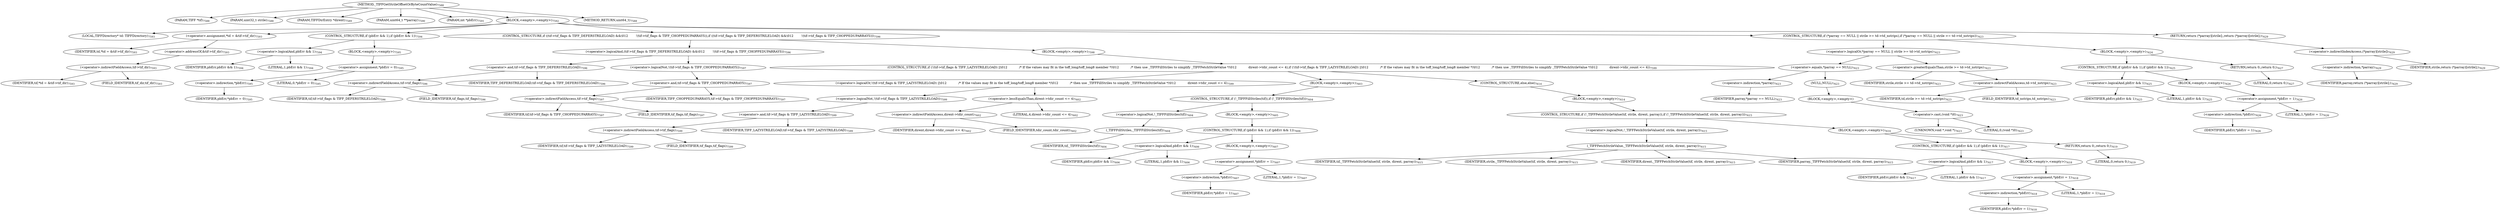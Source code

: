 digraph "_TIFFGetStrileOffsetOrByteCountValue" {  
"98332" [label = <(METHOD,_TIFFGetStrileOffsetOrByteCountValue)<SUB>7588</SUB>> ]
"98333" [label = <(PARAM,TIFF *tif)<SUB>7588</SUB>> ]
"98334" [label = <(PARAM,uint32_t strile)<SUB>7588</SUB>> ]
"98335" [label = <(PARAM,TIFFDirEntry *dirent)<SUB>7589</SUB>> ]
"98336" [label = <(PARAM,uint64_t **parray)<SUB>7590</SUB>> ]
"98337" [label = <(PARAM,int *pbErr)<SUB>7591</SUB>> ]
"98338" [label = <(BLOCK,&lt;empty&gt;,&lt;empty&gt;)<SUB>7592</SUB>> ]
"98339" [label = <(LOCAL,TIFFDirectory* td: TIFFDirectory)<SUB>7593</SUB>> ]
"98340" [label = <(&lt;operator&gt;.assignment,*td = &amp;tif-&gt;tif_dir)<SUB>7593</SUB>> ]
"98341" [label = <(IDENTIFIER,td,*td = &amp;tif-&gt;tif_dir)<SUB>7593</SUB>> ]
"98342" [label = <(&lt;operator&gt;.addressOf,&amp;tif-&gt;tif_dir)<SUB>7593</SUB>> ]
"98343" [label = <(&lt;operator&gt;.indirectFieldAccess,tif-&gt;tif_dir)<SUB>7593</SUB>> ]
"98344" [label = <(IDENTIFIER,tif,*td = &amp;tif-&gt;tif_dir)<SUB>7593</SUB>> ]
"98345" [label = <(FIELD_IDENTIFIER,tif_dir,tif_dir)<SUB>7593</SUB>> ]
"98346" [label = <(CONTROL_STRUCTURE,if (pbErr &amp;&amp; 1),if (pbErr &amp;&amp; 1))<SUB>7594</SUB>> ]
"98347" [label = <(&lt;operator&gt;.logicalAnd,pbErr &amp;&amp; 1)<SUB>7594</SUB>> ]
"98348" [label = <(IDENTIFIER,pbErr,pbErr &amp;&amp; 1)<SUB>7594</SUB>> ]
"98349" [label = <(LITERAL,1,pbErr &amp;&amp; 1)<SUB>7594</SUB>> ]
"98350" [label = <(BLOCK,&lt;empty&gt;,&lt;empty&gt;)<SUB>7595</SUB>> ]
"98351" [label = <(&lt;operator&gt;.assignment,*pbErr = 0)<SUB>7595</SUB>> ]
"98352" [label = <(&lt;operator&gt;.indirection,*pbErr)<SUB>7595</SUB>> ]
"98353" [label = <(IDENTIFIER,pbErr,*pbErr = 0)<SUB>7595</SUB>> ]
"98354" [label = <(LITERAL,0,*pbErr = 0)<SUB>7595</SUB>> ]
"98355" [label = <(CONTROL_STRUCTURE,if ((tif-&gt;tif_flags &amp; TIFF_DEFERSTRILELOAD) &amp;&amp;\012        !(tif-&gt;tif_flags &amp; TIFF_CHOPPEDUPARRAYS)),if ((tif-&gt;tif_flags &amp; TIFF_DEFERSTRILELOAD) &amp;&amp;\012        !(tif-&gt;tif_flags &amp; TIFF_CHOPPEDUPARRAYS)))<SUB>7596</SUB>> ]
"98356" [label = <(&lt;operator&gt;.logicalAnd,(tif-&gt;tif_flags &amp; TIFF_DEFERSTRILELOAD) &amp;&amp;\012        !(tif-&gt;tif_flags &amp; TIFF_CHOPPEDUPARRAYS))<SUB>7596</SUB>> ]
"98357" [label = <(&lt;operator&gt;.and,tif-&gt;tif_flags &amp; TIFF_DEFERSTRILELOAD)<SUB>7596</SUB>> ]
"98358" [label = <(&lt;operator&gt;.indirectFieldAccess,tif-&gt;tif_flags)<SUB>7596</SUB>> ]
"98359" [label = <(IDENTIFIER,tif,tif-&gt;tif_flags &amp; TIFF_DEFERSTRILELOAD)<SUB>7596</SUB>> ]
"98360" [label = <(FIELD_IDENTIFIER,tif_flags,tif_flags)<SUB>7596</SUB>> ]
"98361" [label = <(IDENTIFIER,TIFF_DEFERSTRILELOAD,tif-&gt;tif_flags &amp; TIFF_DEFERSTRILELOAD)<SUB>7596</SUB>> ]
"98362" [label = <(&lt;operator&gt;.logicalNot,!(tif-&gt;tif_flags &amp; TIFF_CHOPPEDUPARRAYS))<SUB>7597</SUB>> ]
"98363" [label = <(&lt;operator&gt;.and,tif-&gt;tif_flags &amp; TIFF_CHOPPEDUPARRAYS)<SUB>7597</SUB>> ]
"98364" [label = <(&lt;operator&gt;.indirectFieldAccess,tif-&gt;tif_flags)<SUB>7597</SUB>> ]
"98365" [label = <(IDENTIFIER,tif,tif-&gt;tif_flags &amp; TIFF_CHOPPEDUPARRAYS)<SUB>7597</SUB>> ]
"98366" [label = <(FIELD_IDENTIFIER,tif_flags,tif_flags)<SUB>7597</SUB>> ]
"98367" [label = <(IDENTIFIER,TIFF_CHOPPEDUPARRAYS,tif-&gt;tif_flags &amp; TIFF_CHOPPEDUPARRAYS)<SUB>7597</SUB>> ]
"98368" [label = <(BLOCK,&lt;empty&gt;,&lt;empty&gt;)<SUB>7598</SUB>> ]
"98369" [label = <(CONTROL_STRUCTURE,if (!(tif-&gt;tif_flags &amp; TIFF_LAZYSTRILELOAD) ||\012            /* If the values may fit in the toff_long/toff_long8 member */\012            /* then use _TIFFFillStriles to simplify _TIFFFetchStrileValue */\012            dirent-&gt;tdir_count &lt;= 4),if (!(tif-&gt;tif_flags &amp; TIFF_LAZYSTRILELOAD) ||\012            /* If the values may fit in the toff_long/toff_long8 member */\012            /* then use _TIFFFillStriles to simplify _TIFFFetchStrileValue */\012            dirent-&gt;tdir_count &lt;= 4))<SUB>7599</SUB>> ]
"98370" [label = <(&lt;operator&gt;.logicalOr,!(tif-&gt;tif_flags &amp; TIFF_LAZYSTRILELOAD) ||\012            /* If the values may fit in the toff_long/toff_long8 member */\012            /* then use _TIFFFillStriles to simplify _TIFFFetchStrileValue */\012            dirent-&gt;tdir_count &lt;= 4)<SUB>7599</SUB>> ]
"98371" [label = <(&lt;operator&gt;.logicalNot,!(tif-&gt;tif_flags &amp; TIFF_LAZYSTRILELOAD))<SUB>7599</SUB>> ]
"98372" [label = <(&lt;operator&gt;.and,tif-&gt;tif_flags &amp; TIFF_LAZYSTRILELOAD)<SUB>7599</SUB>> ]
"98373" [label = <(&lt;operator&gt;.indirectFieldAccess,tif-&gt;tif_flags)<SUB>7599</SUB>> ]
"98374" [label = <(IDENTIFIER,tif,tif-&gt;tif_flags &amp; TIFF_LAZYSTRILELOAD)<SUB>7599</SUB>> ]
"98375" [label = <(FIELD_IDENTIFIER,tif_flags,tif_flags)<SUB>7599</SUB>> ]
"98376" [label = <(IDENTIFIER,TIFF_LAZYSTRILELOAD,tif-&gt;tif_flags &amp; TIFF_LAZYSTRILELOAD)<SUB>7599</SUB>> ]
"98377" [label = <(&lt;operator&gt;.lessEqualsThan,dirent-&gt;tdir_count &lt;= 4)<SUB>7602</SUB>> ]
"98378" [label = <(&lt;operator&gt;.indirectFieldAccess,dirent-&gt;tdir_count)<SUB>7602</SUB>> ]
"98379" [label = <(IDENTIFIER,dirent,dirent-&gt;tdir_count &lt;= 4)<SUB>7602</SUB>> ]
"98380" [label = <(FIELD_IDENTIFIER,tdir_count,tdir_count)<SUB>7602</SUB>> ]
"98381" [label = <(LITERAL,4,dirent-&gt;tdir_count &lt;= 4)<SUB>7602</SUB>> ]
"98382" [label = <(BLOCK,&lt;empty&gt;,&lt;empty&gt;)<SUB>7603</SUB>> ]
"98383" [label = <(CONTROL_STRUCTURE,if (!_TIFFFillStriles(tif)),if (!_TIFFFillStriles(tif)))<SUB>7604</SUB>> ]
"98384" [label = <(&lt;operator&gt;.logicalNot,!_TIFFFillStriles(tif))<SUB>7604</SUB>> ]
"98385" [label = <(_TIFFFillStriles,_TIFFFillStriles(tif))<SUB>7604</SUB>> ]
"98386" [label = <(IDENTIFIER,tif,_TIFFFillStriles(tif))<SUB>7604</SUB>> ]
"98387" [label = <(BLOCK,&lt;empty&gt;,&lt;empty&gt;)<SUB>7605</SUB>> ]
"98388" [label = <(CONTROL_STRUCTURE,if (pbErr &amp;&amp; 1),if (pbErr &amp;&amp; 1))<SUB>7606</SUB>> ]
"98389" [label = <(&lt;operator&gt;.logicalAnd,pbErr &amp;&amp; 1)<SUB>7606</SUB>> ]
"98390" [label = <(IDENTIFIER,pbErr,pbErr &amp;&amp; 1)<SUB>7606</SUB>> ]
"98391" [label = <(LITERAL,1,pbErr &amp;&amp; 1)<SUB>7606</SUB>> ]
"98392" [label = <(BLOCK,&lt;empty&gt;,&lt;empty&gt;)<SUB>7607</SUB>> ]
"98393" [label = <(&lt;operator&gt;.assignment,*pbErr = 1)<SUB>7607</SUB>> ]
"98394" [label = <(&lt;operator&gt;.indirection,*pbErr)<SUB>7607</SUB>> ]
"98395" [label = <(IDENTIFIER,pbErr,*pbErr = 1)<SUB>7607</SUB>> ]
"98396" [label = <(LITERAL,1,*pbErr = 1)<SUB>7607</SUB>> ]
"98397" [label = <(CONTROL_STRUCTURE,else,else)<SUB>7614</SUB>> ]
"98398" [label = <(BLOCK,&lt;empty&gt;,&lt;empty&gt;)<SUB>7614</SUB>> ]
"98399" [label = <(CONTROL_STRUCTURE,if (!_TIFFFetchStrileValue(tif, strile, dirent, parray)),if (!_TIFFFetchStrileValue(tif, strile, dirent, parray)))<SUB>7615</SUB>> ]
"98400" [label = <(&lt;operator&gt;.logicalNot,!_TIFFFetchStrileValue(tif, strile, dirent, parray))<SUB>7615</SUB>> ]
"98401" [label = <(_TIFFFetchStrileValue,_TIFFFetchStrileValue(tif, strile, dirent, parray))<SUB>7615</SUB>> ]
"98402" [label = <(IDENTIFIER,tif,_TIFFFetchStrileValue(tif, strile, dirent, parray))<SUB>7615</SUB>> ]
"98403" [label = <(IDENTIFIER,strile,_TIFFFetchStrileValue(tif, strile, dirent, parray))<SUB>7615</SUB>> ]
"98404" [label = <(IDENTIFIER,dirent,_TIFFFetchStrileValue(tif, strile, dirent, parray))<SUB>7615</SUB>> ]
"98405" [label = <(IDENTIFIER,parray,_TIFFFetchStrileValue(tif, strile, dirent, parray))<SUB>7615</SUB>> ]
"98406" [label = <(BLOCK,&lt;empty&gt;,&lt;empty&gt;)<SUB>7616</SUB>> ]
"98407" [label = <(CONTROL_STRUCTURE,if (pbErr &amp;&amp; 1),if (pbErr &amp;&amp; 1))<SUB>7617</SUB>> ]
"98408" [label = <(&lt;operator&gt;.logicalAnd,pbErr &amp;&amp; 1)<SUB>7617</SUB>> ]
"98409" [label = <(IDENTIFIER,pbErr,pbErr &amp;&amp; 1)<SUB>7617</SUB>> ]
"98410" [label = <(LITERAL,1,pbErr &amp;&amp; 1)<SUB>7617</SUB>> ]
"98411" [label = <(BLOCK,&lt;empty&gt;,&lt;empty&gt;)<SUB>7618</SUB>> ]
"98412" [label = <(&lt;operator&gt;.assignment,*pbErr = 1)<SUB>7618</SUB>> ]
"98413" [label = <(&lt;operator&gt;.indirection,*pbErr)<SUB>7618</SUB>> ]
"98414" [label = <(IDENTIFIER,pbErr,*pbErr = 1)<SUB>7618</SUB>> ]
"98415" [label = <(LITERAL,1,*pbErr = 1)<SUB>7618</SUB>> ]
"98416" [label = <(RETURN,return 0;,return 0;)<SUB>7619</SUB>> ]
"98417" [label = <(LITERAL,0,return 0;)<SUB>7619</SUB>> ]
"98418" [label = <(CONTROL_STRUCTURE,if (*parray == NULL || strile &gt;= td-&gt;td_nstrips),if (*parray == NULL || strile &gt;= td-&gt;td_nstrips))<SUB>7623</SUB>> ]
"98419" [label = <(&lt;operator&gt;.logicalOr,*parray == NULL || strile &gt;= td-&gt;td_nstrips)<SUB>7623</SUB>> ]
"98420" [label = <(&lt;operator&gt;.equals,*parray == NULL)<SUB>7623</SUB>> ]
"98421" [label = <(&lt;operator&gt;.indirection,*parray)<SUB>7623</SUB>> ]
"98422" [label = <(IDENTIFIER,parray,*parray == NULL)<SUB>7623</SUB>> ]
"98423" [label = <(NULL,NULL)<SUB>7623</SUB>> ]
"98424" [label = <(BLOCK,&lt;empty&gt;,&lt;empty&gt;)> ]
"98425" [label = <(&lt;operator&gt;.cast,(void *)0)<SUB>7623</SUB>> ]
"98426" [label = <(UNKNOWN,void *,void *)<SUB>7623</SUB>> ]
"98427" [label = <(LITERAL,0,(void *)0)<SUB>7623</SUB>> ]
"98428" [label = <(&lt;operator&gt;.greaterEqualsThan,strile &gt;= td-&gt;td_nstrips)<SUB>7623</SUB>> ]
"98429" [label = <(IDENTIFIER,strile,strile &gt;= td-&gt;td_nstrips)<SUB>7623</SUB>> ]
"98430" [label = <(&lt;operator&gt;.indirectFieldAccess,td-&gt;td_nstrips)<SUB>7623</SUB>> ]
"98431" [label = <(IDENTIFIER,td,strile &gt;= td-&gt;td_nstrips)<SUB>7623</SUB>> ]
"98432" [label = <(FIELD_IDENTIFIER,td_nstrips,td_nstrips)<SUB>7623</SUB>> ]
"98433" [label = <(BLOCK,&lt;empty&gt;,&lt;empty&gt;)<SUB>7624</SUB>> ]
"98434" [label = <(CONTROL_STRUCTURE,if (pbErr &amp;&amp; 1),if (pbErr &amp;&amp; 1))<SUB>7625</SUB>> ]
"98435" [label = <(&lt;operator&gt;.logicalAnd,pbErr &amp;&amp; 1)<SUB>7625</SUB>> ]
"98436" [label = <(IDENTIFIER,pbErr,pbErr &amp;&amp; 1)<SUB>7625</SUB>> ]
"98437" [label = <(LITERAL,1,pbErr &amp;&amp; 1)<SUB>7625</SUB>> ]
"98438" [label = <(BLOCK,&lt;empty&gt;,&lt;empty&gt;)<SUB>7626</SUB>> ]
"98439" [label = <(&lt;operator&gt;.assignment,*pbErr = 1)<SUB>7626</SUB>> ]
"98440" [label = <(&lt;operator&gt;.indirection,*pbErr)<SUB>7626</SUB>> ]
"98441" [label = <(IDENTIFIER,pbErr,*pbErr = 1)<SUB>7626</SUB>> ]
"98442" [label = <(LITERAL,1,*pbErr = 1)<SUB>7626</SUB>> ]
"98443" [label = <(RETURN,return 0;,return 0;)<SUB>7627</SUB>> ]
"98444" [label = <(LITERAL,0,return 0;)<SUB>7627</SUB>> ]
"98445" [label = <(RETURN,return (*parray)[strile];,return (*parray)[strile];)<SUB>7629</SUB>> ]
"98446" [label = <(&lt;operator&gt;.indirectIndexAccess,(*parray)[strile])<SUB>7629</SUB>> ]
"98447" [label = <(&lt;operator&gt;.indirection,*parray)<SUB>7629</SUB>> ]
"98448" [label = <(IDENTIFIER,parray,return (*parray)[strile];)<SUB>7629</SUB>> ]
"98449" [label = <(IDENTIFIER,strile,return (*parray)[strile];)<SUB>7629</SUB>> ]
"98450" [label = <(METHOD_RETURN,uint64_t)<SUB>7588</SUB>> ]
  "98332" -> "98333" 
  "98332" -> "98334" 
  "98332" -> "98335" 
  "98332" -> "98336" 
  "98332" -> "98337" 
  "98332" -> "98338" 
  "98332" -> "98450" 
  "98338" -> "98339" 
  "98338" -> "98340" 
  "98338" -> "98346" 
  "98338" -> "98355" 
  "98338" -> "98418" 
  "98338" -> "98445" 
  "98340" -> "98341" 
  "98340" -> "98342" 
  "98342" -> "98343" 
  "98343" -> "98344" 
  "98343" -> "98345" 
  "98346" -> "98347" 
  "98346" -> "98350" 
  "98347" -> "98348" 
  "98347" -> "98349" 
  "98350" -> "98351" 
  "98351" -> "98352" 
  "98351" -> "98354" 
  "98352" -> "98353" 
  "98355" -> "98356" 
  "98355" -> "98368" 
  "98356" -> "98357" 
  "98356" -> "98362" 
  "98357" -> "98358" 
  "98357" -> "98361" 
  "98358" -> "98359" 
  "98358" -> "98360" 
  "98362" -> "98363" 
  "98363" -> "98364" 
  "98363" -> "98367" 
  "98364" -> "98365" 
  "98364" -> "98366" 
  "98368" -> "98369" 
  "98369" -> "98370" 
  "98369" -> "98382" 
  "98369" -> "98397" 
  "98370" -> "98371" 
  "98370" -> "98377" 
  "98371" -> "98372" 
  "98372" -> "98373" 
  "98372" -> "98376" 
  "98373" -> "98374" 
  "98373" -> "98375" 
  "98377" -> "98378" 
  "98377" -> "98381" 
  "98378" -> "98379" 
  "98378" -> "98380" 
  "98382" -> "98383" 
  "98383" -> "98384" 
  "98383" -> "98387" 
  "98384" -> "98385" 
  "98385" -> "98386" 
  "98387" -> "98388" 
  "98388" -> "98389" 
  "98388" -> "98392" 
  "98389" -> "98390" 
  "98389" -> "98391" 
  "98392" -> "98393" 
  "98393" -> "98394" 
  "98393" -> "98396" 
  "98394" -> "98395" 
  "98397" -> "98398" 
  "98398" -> "98399" 
  "98399" -> "98400" 
  "98399" -> "98406" 
  "98400" -> "98401" 
  "98401" -> "98402" 
  "98401" -> "98403" 
  "98401" -> "98404" 
  "98401" -> "98405" 
  "98406" -> "98407" 
  "98406" -> "98416" 
  "98407" -> "98408" 
  "98407" -> "98411" 
  "98408" -> "98409" 
  "98408" -> "98410" 
  "98411" -> "98412" 
  "98412" -> "98413" 
  "98412" -> "98415" 
  "98413" -> "98414" 
  "98416" -> "98417" 
  "98418" -> "98419" 
  "98418" -> "98433" 
  "98419" -> "98420" 
  "98419" -> "98428" 
  "98420" -> "98421" 
  "98420" -> "98423" 
  "98421" -> "98422" 
  "98423" -> "98424" 
  "98424" -> "98425" 
  "98425" -> "98426" 
  "98425" -> "98427" 
  "98428" -> "98429" 
  "98428" -> "98430" 
  "98430" -> "98431" 
  "98430" -> "98432" 
  "98433" -> "98434" 
  "98433" -> "98443" 
  "98434" -> "98435" 
  "98434" -> "98438" 
  "98435" -> "98436" 
  "98435" -> "98437" 
  "98438" -> "98439" 
  "98439" -> "98440" 
  "98439" -> "98442" 
  "98440" -> "98441" 
  "98443" -> "98444" 
  "98445" -> "98446" 
  "98446" -> "98447" 
  "98446" -> "98449" 
  "98447" -> "98448" 
}

